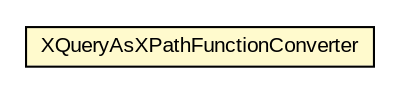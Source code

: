 #!/usr/local/bin/dot
#
# Class diagram 
# Generated by UMLGraph version 5.1 (http://www.umlgraph.org/)
#

digraph G {
	edge [fontname="arial",fontsize=10,labelfontname="arial",labelfontsize=10];
	node [fontname="arial",fontsize=10,shape=plaintext];
	nodesep=0.25;
	ranksep=0.5;
	// com.helger.schematron.xpath.XQueryAsXPathFunctionConverter
	c14171 [label=<<table title="com.helger.schematron.xpath.XQueryAsXPathFunctionConverter" border="0" cellborder="1" cellspacing="0" cellpadding="2" port="p" bgcolor="lemonChiffon" href="./XQueryAsXPathFunctionConverter.html">
		<tr><td><table border="0" cellspacing="0" cellpadding="1">
<tr><td align="center" balign="center"> XQueryAsXPathFunctionConverter </td></tr>
		</table></td></tr>
		</table>>, fontname="arial", fontcolor="black", fontsize=10.0];
}

